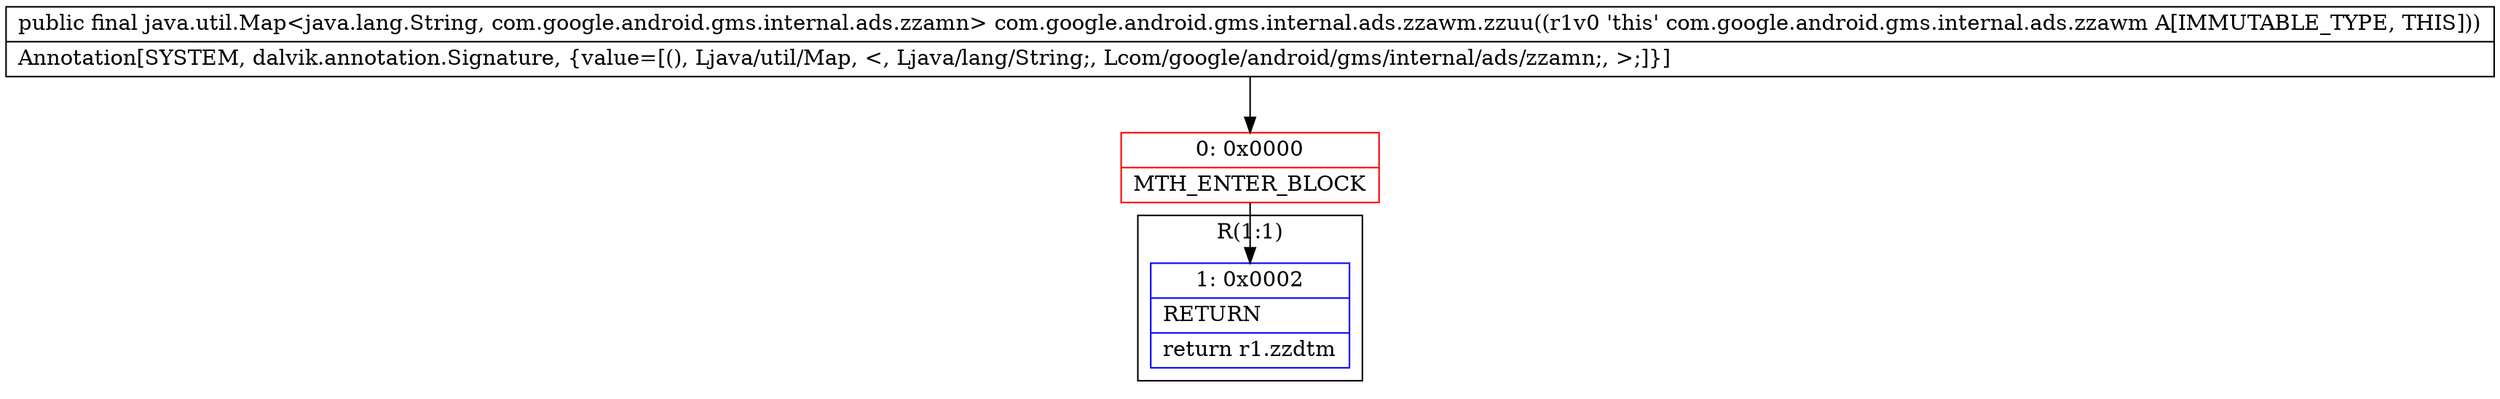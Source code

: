 digraph "CFG forcom.google.android.gms.internal.ads.zzawm.zzuu()Ljava\/util\/Map;" {
subgraph cluster_Region_1575167558 {
label = "R(1:1)";
node [shape=record,color=blue];
Node_1 [shape=record,label="{1\:\ 0x0002|RETURN\l|return r1.zzdtm\l}"];
}
Node_0 [shape=record,color=red,label="{0\:\ 0x0000|MTH_ENTER_BLOCK\l}"];
MethodNode[shape=record,label="{public final java.util.Map\<java.lang.String, com.google.android.gms.internal.ads.zzamn\> com.google.android.gms.internal.ads.zzawm.zzuu((r1v0 'this' com.google.android.gms.internal.ads.zzawm A[IMMUTABLE_TYPE, THIS]))  | Annotation[SYSTEM, dalvik.annotation.Signature, \{value=[(), Ljava\/util\/Map, \<, Ljava\/lang\/String;, Lcom\/google\/android\/gms\/internal\/ads\/zzamn;, \>;]\}]\l}"];
MethodNode -> Node_0;
Node_0 -> Node_1;
}

